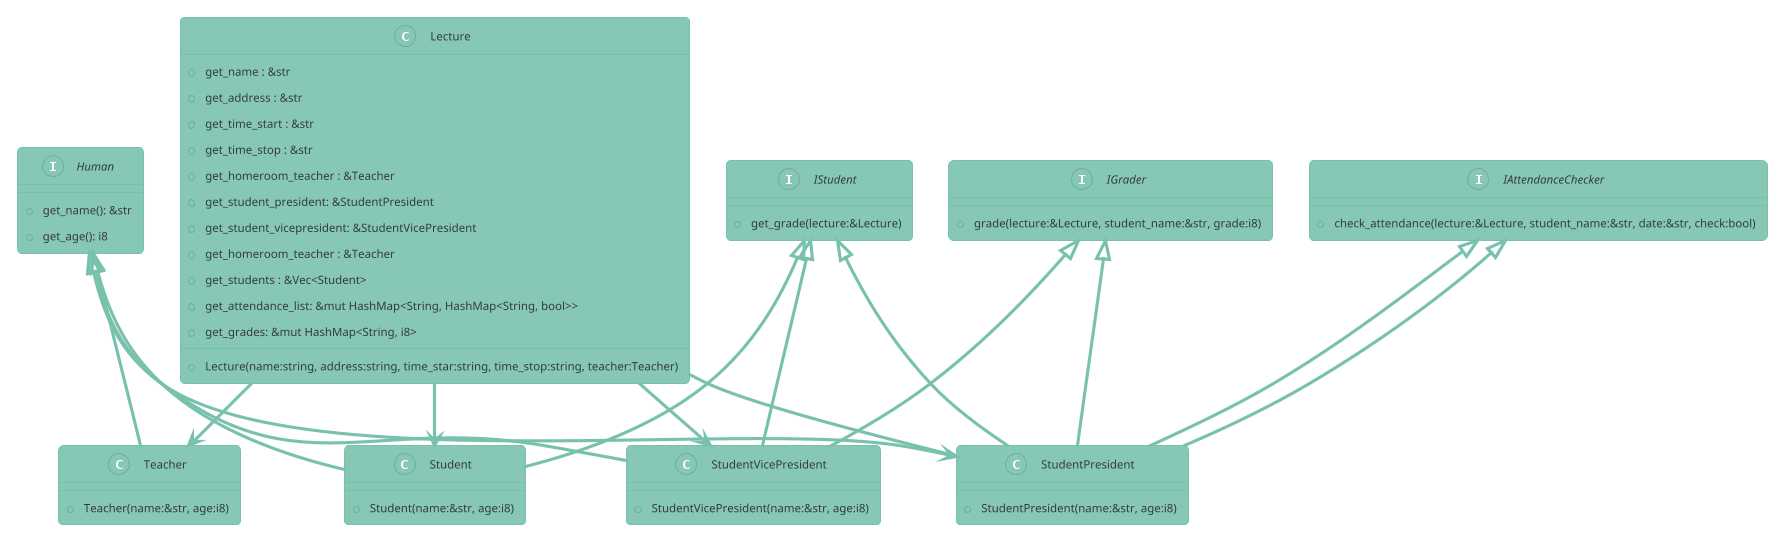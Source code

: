 @startuml
!theme minty
interface Human {
    + get_name(): &str
    + get_age(): i8
}
interface IStudent {
		+ get_grade(lecture:&Lecture)
}
interface IGrader {
		+ grade(lecture:&Lecture, student_name:&str, grade:i8)
}
interface IAttendanceChecker {
		+ check_attendance(lecture:&Lecture, student_name:&str, date:&str, check:bool)
}
class Student {
    + Student(name:&str, age:i8)
}
Human <|-- Student
IStudent <|-- Student
class StudentPresident {
    + StudentPresident(name:&str, age:i8)
}
Human <|-- StudentPresident
IStudent <|-- StudentPresident
IAttendanceChecker <|-- StudentPresident
class StudentVicePresident {
    + StudentVicePresident(name:&str, age:i8)
}
Human <|-- StudentVicePresident
IStudent <|-- StudentVicePresident
IGrader <|-- StudentVicePresident
class Teacher {
    + Teacher(name:&str, age:i8)
}
Human <|-- Teacher
IAttendanceChecker <|-- StudentPresident
IGrader <|-- StudentPresident
class Lecture {
    + Lecture(name:string, address:string, time_star:string, time_stop:string, teacher:Teacher)
    + get_name : &str 
    + get_address : &str
    + get_time_start : &str
    + get_time_stop : &str
    + get_homeroom_teacher : &Teacher
    + get_student_president: &StudentPresident
    + get_student_vicepresident: &StudentVicePresident
    + get_homeroom_teacher : &Teacher
    + get_students : &Vec<Student>
		+ get_attendance_list: &mut HashMap<String, HashMap<String, bool>>
		+ get_grades: &mut HashMap<String, i8>
}
Lecture --> Teacher
Lecture --> Student
Lecture --> StudentPresident
Lecture --> StudentVicePresident
@enduml
